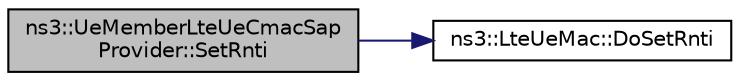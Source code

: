 digraph "ns3::UeMemberLteUeCmacSapProvider::SetRnti"
{
 // LATEX_PDF_SIZE
  edge [fontname="Helvetica",fontsize="10",labelfontname="Helvetica",labelfontsize="10"];
  node [fontname="Helvetica",fontsize="10",shape=record];
  rankdir="LR";
  Node1 [label="ns3::UeMemberLteUeCmacSap\lProvider::SetRnti",height=0.2,width=0.4,color="black", fillcolor="grey75", style="filled", fontcolor="black",tooltip=" "];
  Node1 -> Node2 [color="midnightblue",fontsize="10",style="solid",fontname="Helvetica"];
  Node2 [label="ns3::LteUeMac::DoSetRnti",height=0.2,width=0.4,color="black", fillcolor="white", style="filled",URL="$classns3_1_1_lte_ue_mac.html#af047727f02282a279c389491f4a83bb0",tooltip="Set RNTI."];
}
